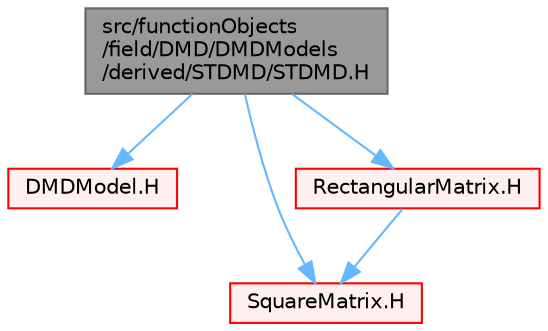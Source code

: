 digraph "src/functionObjects/field/DMD/DMDModels/derived/STDMD/STDMD.H"
{
 // LATEX_PDF_SIZE
  bgcolor="transparent";
  edge [fontname=Helvetica,fontsize=10,labelfontname=Helvetica,labelfontsize=10];
  node [fontname=Helvetica,fontsize=10,shape=box,height=0.2,width=0.4];
  Node1 [id="Node000001",label="src/functionObjects\l/field/DMD/DMDModels\l/derived/STDMD/STDMD.H",height=0.2,width=0.4,color="gray40", fillcolor="grey60", style="filled", fontcolor="black",tooltip=" "];
  Node1 -> Node2 [id="edge1_Node000001_Node000002",color="steelblue1",style="solid",tooltip=" "];
  Node2 [id="Node000002",label="DMDModel.H",height=0.2,width=0.4,color="red", fillcolor="#FFF0F0", style="filled",URL="$DMDModel_8H.html",tooltip=" "];
  Node1 -> Node328 [id="edge2_Node000001_Node000328",color="steelblue1",style="solid",tooltip=" "];
  Node328 [id="Node000328",label="SquareMatrix.H",height=0.2,width=0.4,color="red", fillcolor="#FFF0F0", style="filled",URL="$SquareMatrix_8H.html",tooltip=" "];
  Node1 -> Node323 [id="edge3_Node000001_Node000323",color="steelblue1",style="solid",tooltip=" "];
  Node323 [id="Node000323",label="RectangularMatrix.H",height=0.2,width=0.4,color="red", fillcolor="#FFF0F0", style="filled",URL="$RectangularMatrix_8H.html",tooltip=" "];
  Node323 -> Node328 [id="edge4_Node000323_Node000328",color="steelblue1",style="solid",tooltip=" "];
}

